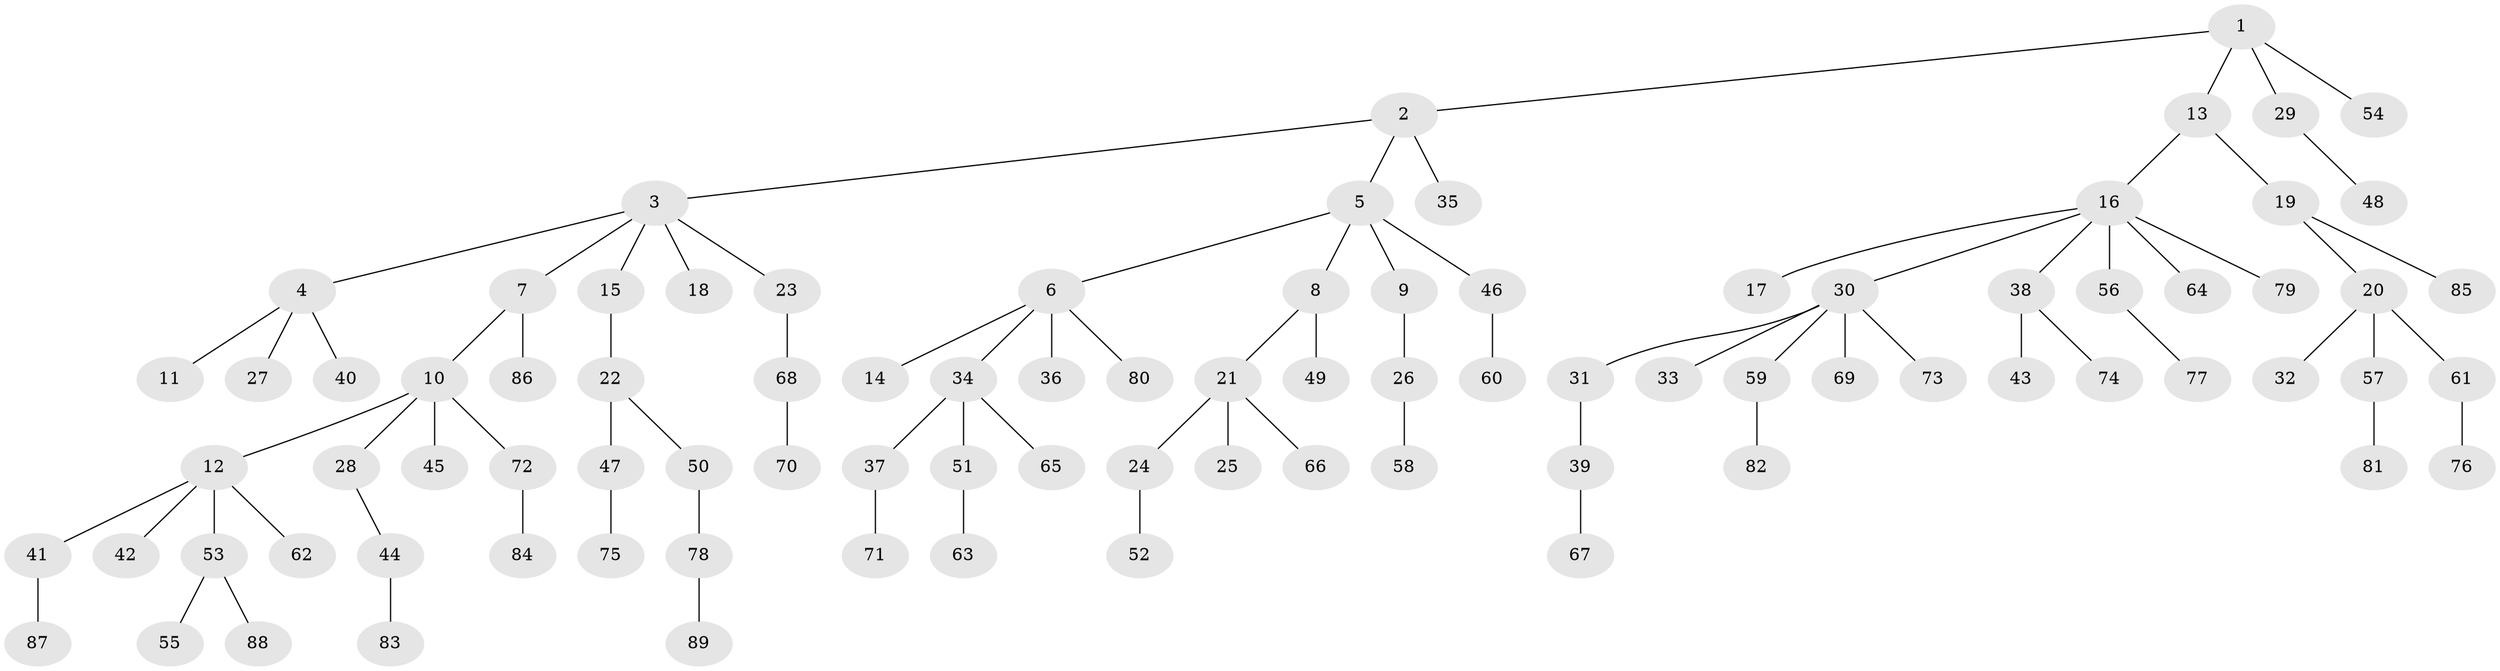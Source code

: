 // Generated by graph-tools (version 1.1) at 2025/36/03/09/25 02:36:53]
// undirected, 89 vertices, 88 edges
graph export_dot {
graph [start="1"]
  node [color=gray90,style=filled];
  1;
  2;
  3;
  4;
  5;
  6;
  7;
  8;
  9;
  10;
  11;
  12;
  13;
  14;
  15;
  16;
  17;
  18;
  19;
  20;
  21;
  22;
  23;
  24;
  25;
  26;
  27;
  28;
  29;
  30;
  31;
  32;
  33;
  34;
  35;
  36;
  37;
  38;
  39;
  40;
  41;
  42;
  43;
  44;
  45;
  46;
  47;
  48;
  49;
  50;
  51;
  52;
  53;
  54;
  55;
  56;
  57;
  58;
  59;
  60;
  61;
  62;
  63;
  64;
  65;
  66;
  67;
  68;
  69;
  70;
  71;
  72;
  73;
  74;
  75;
  76;
  77;
  78;
  79;
  80;
  81;
  82;
  83;
  84;
  85;
  86;
  87;
  88;
  89;
  1 -- 2;
  1 -- 13;
  1 -- 29;
  1 -- 54;
  2 -- 3;
  2 -- 5;
  2 -- 35;
  3 -- 4;
  3 -- 7;
  3 -- 15;
  3 -- 18;
  3 -- 23;
  4 -- 11;
  4 -- 27;
  4 -- 40;
  5 -- 6;
  5 -- 8;
  5 -- 9;
  5 -- 46;
  6 -- 14;
  6 -- 34;
  6 -- 36;
  6 -- 80;
  7 -- 10;
  7 -- 86;
  8 -- 21;
  8 -- 49;
  9 -- 26;
  10 -- 12;
  10 -- 28;
  10 -- 45;
  10 -- 72;
  12 -- 41;
  12 -- 42;
  12 -- 53;
  12 -- 62;
  13 -- 16;
  13 -- 19;
  15 -- 22;
  16 -- 17;
  16 -- 30;
  16 -- 38;
  16 -- 56;
  16 -- 64;
  16 -- 79;
  19 -- 20;
  19 -- 85;
  20 -- 32;
  20 -- 57;
  20 -- 61;
  21 -- 24;
  21 -- 25;
  21 -- 66;
  22 -- 47;
  22 -- 50;
  23 -- 68;
  24 -- 52;
  26 -- 58;
  28 -- 44;
  29 -- 48;
  30 -- 31;
  30 -- 33;
  30 -- 59;
  30 -- 69;
  30 -- 73;
  31 -- 39;
  34 -- 37;
  34 -- 51;
  34 -- 65;
  37 -- 71;
  38 -- 43;
  38 -- 74;
  39 -- 67;
  41 -- 87;
  44 -- 83;
  46 -- 60;
  47 -- 75;
  50 -- 78;
  51 -- 63;
  53 -- 55;
  53 -- 88;
  56 -- 77;
  57 -- 81;
  59 -- 82;
  61 -- 76;
  68 -- 70;
  72 -- 84;
  78 -- 89;
}
